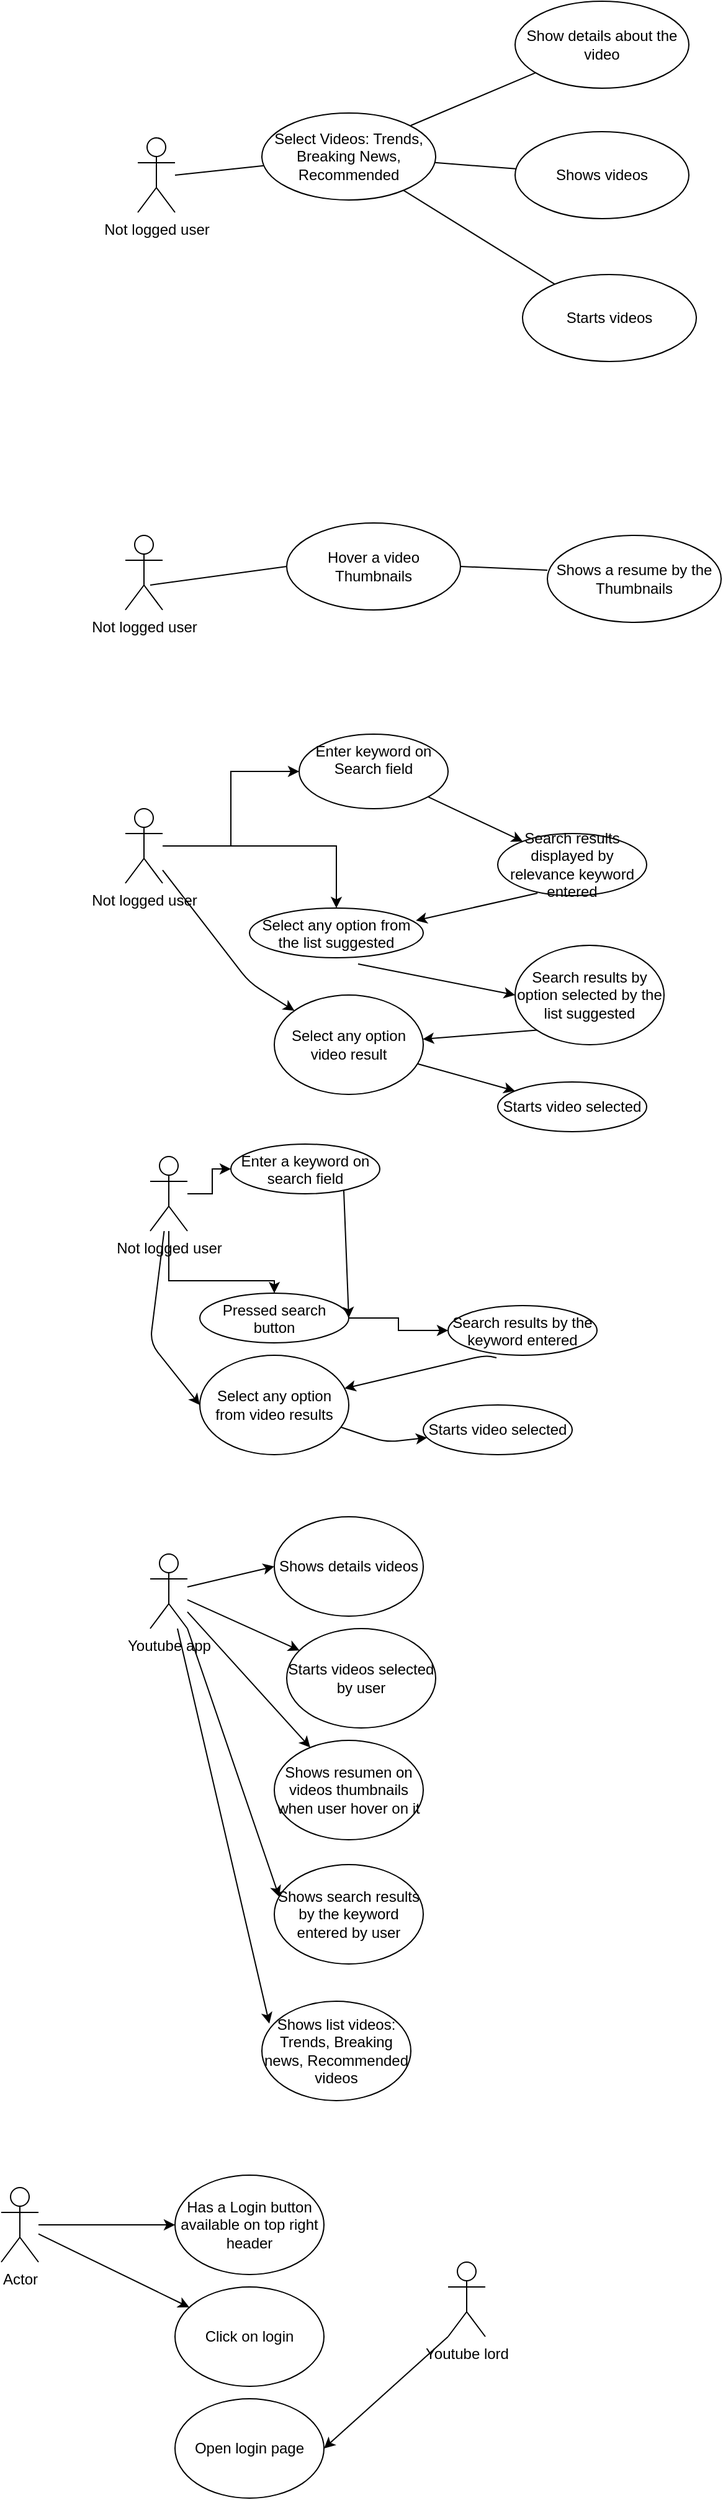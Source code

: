 <mxfile version="13.5.9" type="github" pages="3">
  <diagram id="euG_EJB7YmnoW7b5eWZq" name="Main">
    <mxGraphModel dx="946" dy="1691" grid="1" gridSize="10" guides="1" tooltips="1" connect="1" arrows="1" fold="1" page="1" pageScale="1" pageWidth="850" pageHeight="1100" math="0" shadow="0">
      <root>
        <mxCell id="0" />
        <mxCell id="1" parent="0" />
        <mxCell id="ZukS0p2WaSHsglIENrZa-1" value="Not logged user" style="shape=umlActor;verticalLabelPosition=bottom;verticalAlign=top;html=1;outlineConnect=0;" vertex="1" parent="1">
          <mxGeometry x="270" y="-170" width="30" height="60" as="geometry" />
        </mxCell>
        <mxCell id="ZukS0p2WaSHsglIENrZa-2" value="Select Videos: Trends, Breaking News, Recommended" style="ellipse;whiteSpace=wrap;html=1;" vertex="1" parent="1">
          <mxGeometry x="370" y="-190" width="140" height="70" as="geometry" />
        </mxCell>
        <mxCell id="ZukS0p2WaSHsglIENrZa-3" value="Show details about the video" style="ellipse;whiteSpace=wrap;html=1;" vertex="1" parent="1">
          <mxGeometry x="574" y="-280" width="140" height="70" as="geometry" />
        </mxCell>
        <mxCell id="ZukS0p2WaSHsglIENrZa-4" value="Shows videos" style="ellipse;whiteSpace=wrap;html=1;" vertex="1" parent="1">
          <mxGeometry x="574" y="-175" width="140" height="70" as="geometry" />
        </mxCell>
        <mxCell id="ZukS0p2WaSHsglIENrZa-5" value="Starts videos" style="ellipse;whiteSpace=wrap;html=1;" vertex="1" parent="1">
          <mxGeometry x="580" y="-60" width="140" height="70" as="geometry" />
        </mxCell>
        <mxCell id="ZukS0p2WaSHsglIENrZa-6" value="" style="endArrow=none;html=1;" edge="1" parent="1" source="ZukS0p2WaSHsglIENrZa-2" target="ZukS0p2WaSHsglIENrZa-4">
          <mxGeometry width="50" height="50" relative="1" as="geometry">
            <mxPoint x="540" y="-20" as="sourcePoint" />
            <mxPoint x="590" y="-70" as="targetPoint" />
          </mxGeometry>
        </mxCell>
        <mxCell id="ZukS0p2WaSHsglIENrZa-7" value="" style="endArrow=none;html=1;" edge="1" parent="1" source="ZukS0p2WaSHsglIENrZa-2" target="ZukS0p2WaSHsglIENrZa-5">
          <mxGeometry width="50" height="50" relative="1" as="geometry">
            <mxPoint x="540" y="-20" as="sourcePoint" />
            <mxPoint x="590" y="-70" as="targetPoint" />
          </mxGeometry>
        </mxCell>
        <mxCell id="ZukS0p2WaSHsglIENrZa-8" value="" style="endArrow=none;html=1;" edge="1" parent="1" target="ZukS0p2WaSHsglIENrZa-3">
          <mxGeometry width="50" height="50" relative="1" as="geometry">
            <mxPoint x="490" y="-180" as="sourcePoint" />
            <mxPoint x="540" y="-230" as="targetPoint" />
          </mxGeometry>
        </mxCell>
        <mxCell id="ZukS0p2WaSHsglIENrZa-9" value="" style="endArrow=none;html=1;" edge="1" parent="1" target="ZukS0p2WaSHsglIENrZa-2">
          <mxGeometry width="50" height="50" relative="1" as="geometry">
            <mxPoint x="300" y="-140" as="sourcePoint" />
            <mxPoint x="350" y="-190" as="targetPoint" />
          </mxGeometry>
        </mxCell>
        <mxCell id="ZukS0p2WaSHsglIENrZa-10" value="Not logged user" style="shape=umlActor;verticalLabelPosition=bottom;verticalAlign=top;html=1;outlineConnect=0;" vertex="1" parent="1">
          <mxGeometry x="260" y="150" width="30" height="60" as="geometry" />
        </mxCell>
        <mxCell id="ZukS0p2WaSHsglIENrZa-11" value="Hover a video Thumbnails" style="ellipse;whiteSpace=wrap;html=1;" vertex="1" parent="1">
          <mxGeometry x="390" y="140" width="140" height="70" as="geometry" />
        </mxCell>
        <mxCell id="ZukS0p2WaSHsglIENrZa-12" value="Shows a resume by the Thumbnails" style="ellipse;whiteSpace=wrap;html=1;" vertex="1" parent="1">
          <mxGeometry x="600" y="150" width="140" height="70" as="geometry" />
        </mxCell>
        <mxCell id="ZukS0p2WaSHsglIENrZa-13" value="" style="endArrow=none;html=1;entryX=0;entryY=0.4;entryDx=0;entryDy=0;entryPerimeter=0;exitX=1;exitY=0.5;exitDx=0;exitDy=0;" edge="1" parent="1" source="ZukS0p2WaSHsglIENrZa-11" target="ZukS0p2WaSHsglIENrZa-12">
          <mxGeometry width="50" height="50" relative="1" as="geometry">
            <mxPoint x="540" y="130" as="sourcePoint" />
            <mxPoint x="590" y="80" as="targetPoint" />
          </mxGeometry>
        </mxCell>
        <mxCell id="ZukS0p2WaSHsglIENrZa-14" value="" style="endArrow=none;html=1;entryX=0;entryY=0.5;entryDx=0;entryDy=0;" edge="1" parent="1" target="ZukS0p2WaSHsglIENrZa-11">
          <mxGeometry width="50" height="50" relative="1" as="geometry">
            <mxPoint x="280" y="190" as="sourcePoint" />
            <mxPoint x="330" y="140" as="targetPoint" />
          </mxGeometry>
        </mxCell>
        <mxCell id="ZukS0p2WaSHsglIENrZa-15" value="" style="edgeStyle=orthogonalEdgeStyle;rounded=0;orthogonalLoop=1;jettySize=auto;html=1;" edge="1" parent="1" source="ZukS0p2WaSHsglIENrZa-17" target="ZukS0p2WaSHsglIENrZa-18">
          <mxGeometry relative="1" as="geometry" />
        </mxCell>
        <mxCell id="ZukS0p2WaSHsglIENrZa-16" value="" style="edgeStyle=orthogonalEdgeStyle;rounded=0;orthogonalLoop=1;jettySize=auto;html=1;" edge="1" parent="1" source="ZukS0p2WaSHsglIENrZa-17" target="ZukS0p2WaSHsglIENrZa-19">
          <mxGeometry relative="1" as="geometry" />
        </mxCell>
        <mxCell id="ZukS0p2WaSHsglIENrZa-17" value="Not logged user" style="shape=umlActor;verticalLabelPosition=bottom;verticalAlign=top;html=1;outlineConnect=0;" vertex="1" parent="1">
          <mxGeometry x="260" y="370" width="30" height="60" as="geometry" />
        </mxCell>
        <mxCell id="ZukS0p2WaSHsglIENrZa-18" value="Enter keyword on Search field" style="ellipse;whiteSpace=wrap;html=1;verticalAlign=top;" vertex="1" parent="1">
          <mxGeometry x="400" y="310" width="120" height="60" as="geometry" />
        </mxCell>
        <mxCell id="ZukS0p2WaSHsglIENrZa-19" value="Select any option from the list suggested" style="ellipse;whiteSpace=wrap;html=1;verticalAlign=top;" vertex="1" parent="1">
          <mxGeometry x="360" y="450" width="140" height="40" as="geometry" />
        </mxCell>
        <mxCell id="ZukS0p2WaSHsglIENrZa-20" value="Search results displayed by relevance keyword entered" style="ellipse;whiteSpace=wrap;html=1;" vertex="1" parent="1">
          <mxGeometry x="560" y="390" width="120" height="50" as="geometry" />
        </mxCell>
        <mxCell id="ZukS0p2WaSHsglIENrZa-21" value="" style="endArrow=classic;html=1;" edge="1" parent="1" source="ZukS0p2WaSHsglIENrZa-18" target="ZukS0p2WaSHsglIENrZa-20">
          <mxGeometry width="50" height="50" relative="1" as="geometry">
            <mxPoint x="510" y="380" as="sourcePoint" />
            <mxPoint x="560" y="330" as="targetPoint" />
          </mxGeometry>
        </mxCell>
        <mxCell id="ZukS0p2WaSHsglIENrZa-22" value="" style="endArrow=classic;html=1;exitX=0.267;exitY=0.96;exitDx=0;exitDy=0;exitPerimeter=0;entryX=0.958;entryY=0.25;entryDx=0;entryDy=0;entryPerimeter=0;" edge="1" parent="1" source="ZukS0p2WaSHsglIENrZa-20" target="ZukS0p2WaSHsglIENrZa-19">
          <mxGeometry width="50" height="50" relative="1" as="geometry">
            <mxPoint x="530" y="380" as="sourcePoint" />
            <mxPoint x="580" y="330" as="targetPoint" />
          </mxGeometry>
        </mxCell>
        <mxCell id="ZukS0p2WaSHsglIENrZa-23" value="Search results by option selected by the list suggested" style="ellipse;whiteSpace=wrap;html=1;" vertex="1" parent="1">
          <mxGeometry x="574" y="480" width="120" height="80" as="geometry" />
        </mxCell>
        <mxCell id="ZukS0p2WaSHsglIENrZa-24" value="" style="endArrow=classic;html=1;entryX=0;entryY=0.5;entryDx=0;entryDy=0;exitX=0.625;exitY=1.125;exitDx=0;exitDy=0;exitPerimeter=0;" edge="1" parent="1" source="ZukS0p2WaSHsglIENrZa-19" target="ZukS0p2WaSHsglIENrZa-23">
          <mxGeometry width="50" height="50" relative="1" as="geometry">
            <mxPoint x="460" y="560" as="sourcePoint" />
            <mxPoint x="510" y="510" as="targetPoint" />
          </mxGeometry>
        </mxCell>
        <mxCell id="ZukS0p2WaSHsglIENrZa-25" value="" style="edgeStyle=orthogonalEdgeStyle;rounded=0;orthogonalLoop=1;jettySize=auto;html=1;" edge="1" parent="1" source="ZukS0p2WaSHsglIENrZa-27" target="ZukS0p2WaSHsglIENrZa-28">
          <mxGeometry relative="1" as="geometry" />
        </mxCell>
        <mxCell id="ZukS0p2WaSHsglIENrZa-26" value="" style="edgeStyle=orthogonalEdgeStyle;rounded=0;orthogonalLoop=1;jettySize=auto;html=1;" edge="1" parent="1" source="ZukS0p2WaSHsglIENrZa-27" target="ZukS0p2WaSHsglIENrZa-30">
          <mxGeometry relative="1" as="geometry">
            <Array as="points">
              <mxPoint x="295" y="750" />
              <mxPoint x="380" y="750" />
            </Array>
          </mxGeometry>
        </mxCell>
        <mxCell id="ZukS0p2WaSHsglIENrZa-27" value="Not logged user" style="shape=umlActor;verticalLabelPosition=bottom;verticalAlign=top;html=1;outlineConnect=0;" vertex="1" parent="1">
          <mxGeometry x="280" y="650" width="30" height="60" as="geometry" />
        </mxCell>
        <mxCell id="ZukS0p2WaSHsglIENrZa-28" value="Enter a keyword on search field" style="ellipse;whiteSpace=wrap;html=1;verticalAlign=top;" vertex="1" parent="1">
          <mxGeometry x="345" y="640" width="120" height="40" as="geometry" />
        </mxCell>
        <mxCell id="ZukS0p2WaSHsglIENrZa-29" value="" style="edgeStyle=orthogonalEdgeStyle;rounded=0;orthogonalLoop=1;jettySize=auto;html=1;" edge="1" parent="1" source="ZukS0p2WaSHsglIENrZa-30" target="ZukS0p2WaSHsglIENrZa-32">
          <mxGeometry relative="1" as="geometry" />
        </mxCell>
        <mxCell id="ZukS0p2WaSHsglIENrZa-30" value="Pressed search button" style="ellipse;whiteSpace=wrap;html=1;verticalAlign=top;" vertex="1" parent="1">
          <mxGeometry x="320" y="760" width="120" height="40" as="geometry" />
        </mxCell>
        <mxCell id="ZukS0p2WaSHsglIENrZa-31" value="" style="endArrow=classic;html=1;exitX=0.758;exitY=0.925;exitDx=0;exitDy=0;exitPerimeter=0;entryX=1;entryY=0.5;entryDx=0;entryDy=0;" edge="1" parent="1" source="ZukS0p2WaSHsglIENrZa-28" target="ZukS0p2WaSHsglIENrZa-30">
          <mxGeometry width="50" height="50" relative="1" as="geometry">
            <mxPoint x="540" y="730" as="sourcePoint" />
            <mxPoint x="590" y="680" as="targetPoint" />
          </mxGeometry>
        </mxCell>
        <mxCell id="ZukS0p2WaSHsglIENrZa-32" value="Search results by the keyword entered" style="ellipse;whiteSpace=wrap;html=1;verticalAlign=top;" vertex="1" parent="1">
          <mxGeometry x="520" y="770" width="120" height="40" as="geometry" />
        </mxCell>
        <mxCell id="ZukS0p2WaSHsglIENrZa-33" value="Select any option video result" style="ellipse;whiteSpace=wrap;html=1;" vertex="1" parent="1">
          <mxGeometry x="380" y="520" width="120" height="80" as="geometry" />
        </mxCell>
        <mxCell id="ZukS0p2WaSHsglIENrZa-34" value="" style="endArrow=classic;html=1;" edge="1" parent="1" source="ZukS0p2WaSHsglIENrZa-17" target="ZukS0p2WaSHsglIENrZa-33">
          <mxGeometry width="50" height="50" relative="1" as="geometry">
            <mxPoint x="520" y="490" as="sourcePoint" />
            <mxPoint x="570" y="440" as="targetPoint" />
            <Array as="points">
              <mxPoint x="360" y="510" />
            </Array>
          </mxGeometry>
        </mxCell>
        <mxCell id="ZukS0p2WaSHsglIENrZa-35" value="" style="endArrow=classic;html=1;exitX=0;exitY=1;exitDx=0;exitDy=0;" edge="1" parent="1" source="ZukS0p2WaSHsglIENrZa-23" target="ZukS0p2WaSHsglIENrZa-33">
          <mxGeometry width="50" height="50" relative="1" as="geometry">
            <mxPoint x="540" y="510" as="sourcePoint" />
            <mxPoint x="590" y="460" as="targetPoint" />
          </mxGeometry>
        </mxCell>
        <mxCell id="ZukS0p2WaSHsglIENrZa-36" value="Starts video selected" style="ellipse;whiteSpace=wrap;html=1;" vertex="1" parent="1">
          <mxGeometry x="560" y="590" width="120" height="40" as="geometry" />
        </mxCell>
        <mxCell id="ZukS0p2WaSHsglIENrZa-37" value="" style="endArrow=classic;html=1;" edge="1" parent="1" source="ZukS0p2WaSHsglIENrZa-33" target="ZukS0p2WaSHsglIENrZa-36">
          <mxGeometry width="50" height="50" relative="1" as="geometry">
            <mxPoint x="540" y="520" as="sourcePoint" />
            <mxPoint x="590" y="470" as="targetPoint" />
          </mxGeometry>
        </mxCell>
        <mxCell id="ZukS0p2WaSHsglIENrZa-38" value="Select any option from video results" style="ellipse;whiteSpace=wrap;html=1;" vertex="1" parent="1">
          <mxGeometry x="320" y="810" width="120" height="80" as="geometry" />
        </mxCell>
        <mxCell id="ZukS0p2WaSHsglIENrZa-39" value="" style="endArrow=classic;html=1;entryX=0;entryY=0.5;entryDx=0;entryDy=0;" edge="1" parent="1" source="ZukS0p2WaSHsglIENrZa-27" target="ZukS0p2WaSHsglIENrZa-38">
          <mxGeometry width="50" height="50" relative="1" as="geometry">
            <mxPoint x="270" y="700" as="sourcePoint" />
            <mxPoint x="310" y="860" as="targetPoint" />
            <Array as="points">
              <mxPoint x="280" y="800" />
            </Array>
          </mxGeometry>
        </mxCell>
        <mxCell id="ZukS0p2WaSHsglIENrZa-40" value="" style="endArrow=classic;html=1;exitX=0.325;exitY=1.05;exitDx=0;exitDy=0;exitPerimeter=0;" edge="1" parent="1" source="ZukS0p2WaSHsglIENrZa-32" target="ZukS0p2WaSHsglIENrZa-38">
          <mxGeometry width="50" height="50" relative="1" as="geometry">
            <mxPoint x="530" y="780" as="sourcePoint" />
            <mxPoint x="580" y="730" as="targetPoint" />
            <Array as="points">
              <mxPoint x="550" y="810" />
            </Array>
          </mxGeometry>
        </mxCell>
        <mxCell id="ZukS0p2WaSHsglIENrZa-41" value="Starts video selected" style="ellipse;whiteSpace=wrap;html=1;" vertex="1" parent="1">
          <mxGeometry x="500" y="850" width="120" height="40" as="geometry" />
        </mxCell>
        <mxCell id="ZukS0p2WaSHsglIENrZa-42" value="" style="endArrow=classic;html=1;" edge="1" parent="1" source="ZukS0p2WaSHsglIENrZa-38" target="ZukS0p2WaSHsglIENrZa-41">
          <mxGeometry width="50" height="50" relative="1" as="geometry">
            <mxPoint x="530" y="780" as="sourcePoint" />
            <mxPoint x="580" y="730" as="targetPoint" />
            <Array as="points">
              <mxPoint x="470" y="880" />
            </Array>
          </mxGeometry>
        </mxCell>
        <mxCell id="ZukS0p2WaSHsglIENrZa-43" value="Youtube app" style="shape=umlActor;verticalLabelPosition=bottom;verticalAlign=top;html=1;outlineConnect=0;" vertex="1" parent="1">
          <mxGeometry x="280" y="970" width="30" height="60" as="geometry" />
        </mxCell>
        <mxCell id="ZukS0p2WaSHsglIENrZa-44" value="Shows details videos" style="ellipse;whiteSpace=wrap;html=1;" vertex="1" parent="1">
          <mxGeometry x="380" y="940" width="120" height="80" as="geometry" />
        </mxCell>
        <mxCell id="PAr_MquojHHRPWYF59lM-2" value="Actor" style="shape=umlActor;verticalLabelPosition=bottom;verticalAlign=top;html=1;outlineConnect=0;" vertex="1" parent="1">
          <mxGeometry x="160" y="1480" width="30" height="60" as="geometry" />
        </mxCell>
        <mxCell id="ZukS0p2WaSHsglIENrZa-45" value="Starts videos selected by user" style="ellipse;whiteSpace=wrap;html=1;" vertex="1" parent="1">
          <mxGeometry x="390" y="1030" width="120" height="80" as="geometry" />
        </mxCell>
        <mxCell id="PAr_MquojHHRPWYF59lM-3" value="Has&amp;nbsp;a Login button available on top right header" style="ellipse;whiteSpace=wrap;html=1;" vertex="1" parent="1">
          <mxGeometry x="300" y="1470" width="120" height="80" as="geometry" />
        </mxCell>
        <mxCell id="ZukS0p2WaSHsglIENrZa-46" value="" style="endArrow=classic;html=1;entryX=0;entryY=0.5;entryDx=0;entryDy=0;" edge="1" parent="1" source="ZukS0p2WaSHsglIENrZa-43" target="ZukS0p2WaSHsglIENrZa-44">
          <mxGeometry width="50" height="50" relative="1" as="geometry">
            <mxPoint x="320" y="1010" as="sourcePoint" />
            <mxPoint x="360" y="990" as="targetPoint" />
          </mxGeometry>
        </mxCell>
        <mxCell id="PAr_MquojHHRPWYF59lM-4" value="" style="endArrow=classic;html=1;entryX=0;entryY=0.5;entryDx=0;entryDy=0;" edge="1" parent="1" source="PAr_MquojHHRPWYF59lM-2" target="PAr_MquojHHRPWYF59lM-3">
          <mxGeometry width="50" height="50" relative="1" as="geometry">
            <mxPoint x="460" y="1440" as="sourcePoint" />
            <mxPoint x="510" y="1390" as="targetPoint" />
          </mxGeometry>
        </mxCell>
        <mxCell id="ZukS0p2WaSHsglIENrZa-47" value="" style="endArrow=classic;html=1;" edge="1" parent="1" source="ZukS0p2WaSHsglIENrZa-43" target="ZukS0p2WaSHsglIENrZa-45">
          <mxGeometry width="50" height="50" relative="1" as="geometry">
            <mxPoint x="310" y="1005" as="sourcePoint" />
            <mxPoint x="360" y="955" as="targetPoint" />
          </mxGeometry>
        </mxCell>
        <mxCell id="PAr_MquojHHRPWYF59lM-5" value="" style="endArrow=classic;html=1;" edge="1" parent="1" source="PAr_MquojHHRPWYF59lM-2" target="PAr_MquojHHRPWYF59lM-6">
          <mxGeometry width="50" height="50" relative="1" as="geometry">
            <mxPoint x="460" y="1360" as="sourcePoint" />
            <mxPoint x="510" y="1510" as="targetPoint" />
          </mxGeometry>
        </mxCell>
        <mxCell id="ZukS0p2WaSHsglIENrZa-48" value="Shows resumen on videos thumbnails when user hover on it" style="ellipse;whiteSpace=wrap;html=1;" vertex="1" parent="1">
          <mxGeometry x="380" y="1120" width="120" height="80" as="geometry" />
        </mxCell>
        <mxCell id="PAr_MquojHHRPWYF59lM-6" value="Click on login" style="ellipse;whiteSpace=wrap;html=1;" vertex="1" parent="1">
          <mxGeometry x="300" y="1560" width="120" height="80" as="geometry" />
        </mxCell>
        <mxCell id="ZukS0p2WaSHsglIENrZa-49" value="Shows search results by the keyword entered by user" style="ellipse;whiteSpace=wrap;html=1;" vertex="1" parent="1">
          <mxGeometry x="380" y="1220" width="120" height="80" as="geometry" />
        </mxCell>
        <mxCell id="wGDU6PO0AW8AOhcE01yP-1" value="Youtube lord" style="shape=umlActor;verticalLabelPosition=bottom;verticalAlign=top;html=1;outlineConnect=0;" vertex="1" parent="1">
          <mxGeometry x="520" y="1540" width="30" height="60" as="geometry" />
        </mxCell>
        <mxCell id="ZukS0p2WaSHsglIENrZa-50" value="" style="endArrow=classic;html=1;" edge="1" parent="1" source="ZukS0p2WaSHsglIENrZa-43" target="ZukS0p2WaSHsglIENrZa-48">
          <mxGeometry width="50" height="50" relative="1" as="geometry">
            <mxPoint x="540" y="1100" as="sourcePoint" />
            <mxPoint x="590" y="1050" as="targetPoint" />
          </mxGeometry>
        </mxCell>
        <mxCell id="wGDU6PO0AW8AOhcE01yP-3" value="Open login page" style="ellipse;whiteSpace=wrap;html=1;" vertex="1" parent="1">
          <mxGeometry x="300" y="1650" width="120" height="80" as="geometry" />
        </mxCell>
        <mxCell id="ZukS0p2WaSHsglIENrZa-51" value="" style="endArrow=classic;html=1;exitX=1;exitY=1;exitDx=0;exitDy=0;exitPerimeter=0;entryX=0.033;entryY=0.325;entryDx=0;entryDy=0;entryPerimeter=0;" edge="1" parent="1" source="ZukS0p2WaSHsglIENrZa-43" target="ZukS0p2WaSHsglIENrZa-49">
          <mxGeometry width="50" height="50" relative="1" as="geometry">
            <mxPoint x="540" y="1100" as="sourcePoint" />
            <mxPoint x="590" y="1050" as="targetPoint" />
          </mxGeometry>
        </mxCell>
        <mxCell id="wGDU6PO0AW8AOhcE01yP-4" value="" style="endArrow=classic;html=1;exitX=0;exitY=1;exitDx=0;exitDy=0;exitPerimeter=0;entryX=1;entryY=0.5;entryDx=0;entryDy=0;" edge="1" parent="1" source="wGDU6PO0AW8AOhcE01yP-1" target="wGDU6PO0AW8AOhcE01yP-3">
          <mxGeometry width="50" height="50" relative="1" as="geometry">
            <mxPoint x="400" y="1580" as="sourcePoint" />
            <mxPoint x="450" y="1530" as="targetPoint" />
          </mxGeometry>
        </mxCell>
        <mxCell id="ZukS0p2WaSHsglIENrZa-52" value="Shows list videos: Trends, Breaking news, Recommended videos" style="ellipse;whiteSpace=wrap;html=1;" vertex="1" parent="1">
          <mxGeometry x="370" y="1330" width="120" height="80" as="geometry" />
        </mxCell>
        <mxCell id="ZukS0p2WaSHsglIENrZa-53" value="" style="endArrow=classic;html=1;entryX=0.05;entryY=0.225;entryDx=0;entryDy=0;entryPerimeter=0;" edge="1" parent="1" source="ZukS0p2WaSHsglIENrZa-43" target="ZukS0p2WaSHsglIENrZa-52">
          <mxGeometry width="50" height="50" relative="1" as="geometry">
            <mxPoint x="540" y="1200" as="sourcePoint" />
            <mxPoint x="590" y="1150" as="targetPoint" />
          </mxGeometry>
        </mxCell>
      </root>
    </mxGraphModel>
  </diagram>
  <diagram id="gzfjBPQz8YPcTRQH5ovt" name="VideoDetails">
    <mxGraphModel dx="946" dy="591" grid="1" gridSize="10" guides="1" tooltips="1" connect="1" arrows="1" fold="1" page="1" pageScale="1" pageWidth="850" pageHeight="1100" math="0" shadow="0">
      <root>
        <mxCell id="xd0gb3QCr_VJhPekw6Tt-0" />
        <mxCell id="xd0gb3QCr_VJhPekw6Tt-1" parent="xd0gb3QCr_VJhPekw6Tt-0" />
        <mxCell id="xd0gb3QCr_VJhPekw6Tt-2" value="User (Not logged in)" style="shape=umlActor;verticalLabelPosition=bottom;verticalAlign=top;html=1;outlineConnect=0;" parent="xd0gb3QCr_VJhPekw6Tt-1" vertex="1">
          <mxGeometry x="70" y="170" width="30" height="60" as="geometry" />
        </mxCell>
        <mxCell id="xd0gb3QCr_VJhPekw6Tt-3" value="Search video" style="rounded=1;whiteSpace=wrap;html=1;" parent="xd0gb3QCr_VJhPekw6Tt-1" vertex="1">
          <mxGeometry x="280" y="50" width="120" height="60" as="geometry" />
        </mxCell>
        <mxCell id="xd0gb3QCr_VJhPekw6Tt-4" value="YouTube App" style="shape=umlActor;verticalLabelPosition=bottom;verticalAlign=top;html=1;outlineConnect=0;" parent="xd0gb3QCr_VJhPekw6Tt-1" vertex="1">
          <mxGeometry x="595" y="170" width="30" height="60" as="geometry" />
        </mxCell>
        <mxCell id="xd0gb3QCr_VJhPekw6Tt-5" value="Show&amp;nbsp; list of videos retrieved" style="rounded=1;whiteSpace=wrap;html=1;" parent="xd0gb3QCr_VJhPekw6Tt-1" vertex="1">
          <mxGeometry x="280" y="150" width="120" height="60" as="geometry" />
        </mxCell>
        <mxCell id="xd0gb3QCr_VJhPekw6Tt-6" value="Select video" style="rounded=1;whiteSpace=wrap;html=1;" parent="xd0gb3QCr_VJhPekw6Tt-1" vertex="1">
          <mxGeometry x="280" y="250" width="120" height="60" as="geometry" />
        </mxCell>
        <mxCell id="xd0gb3QCr_VJhPekw6Tt-7" value="" style="endArrow=classic;html=1;exitX=1;exitY=0.333;exitDx=0;exitDy=0;exitPerimeter=0;entryX=-0.025;entryY=0.633;entryDx=0;entryDy=0;entryPerimeter=0;" parent="xd0gb3QCr_VJhPekw6Tt-1" source="xd0gb3QCr_VJhPekw6Tt-2" target="xd0gb3QCr_VJhPekw6Tt-3" edge="1">
          <mxGeometry width="50" height="50" relative="1" as="geometry">
            <mxPoint x="410" y="270" as="sourcePoint" />
            <mxPoint x="260" y="180" as="targetPoint" />
          </mxGeometry>
        </mxCell>
        <mxCell id="xd0gb3QCr_VJhPekw6Tt-8" value="" style="endArrow=classic;html=1;entryX=1.033;entryY=0.65;entryDx=0;entryDy=0;exitX=0;exitY=0.333;exitDx=0;exitDy=0;exitPerimeter=0;entryPerimeter=0;" parent="xd0gb3QCr_VJhPekw6Tt-1" source="xd0gb3QCr_VJhPekw6Tt-4" target="xd0gb3QCr_VJhPekw6Tt-5" edge="1">
          <mxGeometry width="50" height="50" relative="1" as="geometry">
            <mxPoint x="410" y="270" as="sourcePoint" />
            <mxPoint x="460" y="220" as="targetPoint" />
          </mxGeometry>
        </mxCell>
        <mxCell id="xd0gb3QCr_VJhPekw6Tt-9" value="" style="endArrow=classic;html=1;entryX=1;entryY=0.5;entryDx=0;entryDy=0;" parent="xd0gb3QCr_VJhPekw6Tt-1" target="xd0gb3QCr_VJhPekw6Tt-3" edge="1">
          <mxGeometry width="50" height="50" relative="1" as="geometry">
            <mxPoint x="590" y="190" as="sourcePoint" />
            <mxPoint x="413.96" y="199" as="targetPoint" />
          </mxGeometry>
        </mxCell>
        <mxCell id="xd0gb3QCr_VJhPekw6Tt-10" value="" style="endArrow=classic;html=1;entryX=1;entryY=0.5;entryDx=0;entryDy=0;exitX=0;exitY=0.333;exitDx=0;exitDy=0;exitPerimeter=0;" parent="xd0gb3QCr_VJhPekw6Tt-1" source="xd0gb3QCr_VJhPekw6Tt-4" target="xd0gb3QCr_VJhPekw6Tt-6" edge="1">
          <mxGeometry width="50" height="50" relative="1" as="geometry">
            <mxPoint x="610" y="210" as="sourcePoint" />
            <mxPoint x="423.96" y="209" as="targetPoint" />
          </mxGeometry>
        </mxCell>
        <mxCell id="xd0gb3QCr_VJhPekw6Tt-11" value="" style="endArrow=classic;html=1;entryX=0;entryY=0.5;entryDx=0;entryDy=0;" parent="xd0gb3QCr_VJhPekw6Tt-1" target="xd0gb3QCr_VJhPekw6Tt-6" edge="1">
          <mxGeometry width="50" height="50" relative="1" as="geometry">
            <mxPoint x="100" y="190" as="sourcePoint" />
            <mxPoint x="460" y="220" as="targetPoint" />
          </mxGeometry>
        </mxCell>
        <mxCell id="xd0gb3QCr_VJhPekw6Tt-12" value="" style="endArrow=none;html=1;" parent="xd0gb3QCr_VJhPekw6Tt-1" source="xd0gb3QCr_VJhPekw6Tt-5" edge="1">
          <mxGeometry width="50" height="50" relative="1" as="geometry">
            <mxPoint x="290" y="160" as="sourcePoint" />
            <mxPoint x="340" y="110" as="targetPoint" />
          </mxGeometry>
        </mxCell>
        <mxCell id="xd0gb3QCr_VJhPekw6Tt-13" value="" style="endArrow=none;html=1;" parent="xd0gb3QCr_VJhPekw6Tt-1" edge="1">
          <mxGeometry width="50" height="50" relative="1" as="geometry">
            <mxPoint x="341" y="249" as="sourcePoint" />
            <mxPoint x="341" y="209" as="targetPoint" />
          </mxGeometry>
        </mxCell>
        <mxCell id="xd0gb3QCr_VJhPekw6Tt-14" value="Play video&lt;br&gt;" style="rounded=1;whiteSpace=wrap;html=1;" parent="xd0gb3QCr_VJhPekw6Tt-1" vertex="1">
          <mxGeometry x="280" y="351" width="120" height="60" as="geometry" />
        </mxCell>
        <mxCell id="xd0gb3QCr_VJhPekw6Tt-15" value="&lt;br&gt;&lt;br&gt;&lt;span style=&quot;color: rgb(0 , 0 , 0) ; font-size: 12px ; font-style: normal ; font-weight: 400 ; letter-spacing: normal ; text-align: center ; text-indent: 0px ; text-transform: none ; word-spacing: 0px ; font-family: &amp;#34;helvetica&amp;#34; ; background-color: rgb(248 , 249 , 250) ; display: inline ; float: none&quot;&gt;Display information related to video&lt;/span&gt;&lt;br style=&quot;color: rgb(0 , 0 , 0) ; font-size: 12px ; font-style: normal ; font-weight: 400 ; letter-spacing: normal ; text-align: center ; text-indent: 0px ; text-transform: none ; word-spacing: 0px ; font-family: &amp;#34;helvetica&amp;#34; ; background-color: rgb(248 , 249 , 250)&quot;&gt;&lt;span style=&quot;color: rgb(0 , 0 , 0) ; font-size: 12px ; font-style: normal ; font-weight: 400 ; letter-spacing: normal ; text-align: center ; text-indent: 0px ; text-transform: none ; word-spacing: 0px ; font-family: &amp;#34;helvetica&amp;#34; ; background-color: rgb(248 , 249 , 250) ; display: inline ; float: none&quot;&gt;(Title,views,Likes,Dislikes, Description,Comments)&lt;br&gt;&lt;/span&gt;(Header same as video selected)" style="rounded=1;whiteSpace=wrap;html=1;" parent="xd0gb3QCr_VJhPekw6Tt-1" vertex="1">
          <mxGeometry x="242" y="450" width="200" height="80" as="geometry" />
        </mxCell>
        <mxCell id="xd0gb3QCr_VJhPekw6Tt-16" value="" style="endArrow=none;html=1;" parent="xd0gb3QCr_VJhPekw6Tt-1" edge="1">
          <mxGeometry width="50" height="50" relative="1" as="geometry">
            <mxPoint x="342" y="451" as="sourcePoint" />
            <mxPoint x="342" y="411" as="targetPoint" />
          </mxGeometry>
        </mxCell>
        <mxCell id="xd0gb3QCr_VJhPekw6Tt-17" value="" style="endArrow=none;html=1;" parent="xd0gb3QCr_VJhPekw6Tt-1" edge="1">
          <mxGeometry width="50" height="50" relative="1" as="geometry">
            <mxPoint x="340" y="350" as="sourcePoint" />
            <mxPoint x="340" y="310" as="targetPoint" />
          </mxGeometry>
        </mxCell>
        <mxCell id="xd0gb3QCr_VJhPekw6Tt-18" value="" style="endArrow=classic;html=1;entryX=1;entryY=0.5;entryDx=0;entryDy=0;" parent="xd0gb3QCr_VJhPekw6Tt-1" target="xd0gb3QCr_VJhPekw6Tt-14" edge="1">
          <mxGeometry width="50" height="50" relative="1" as="geometry">
            <mxPoint x="590" y="190" as="sourcePoint" />
            <mxPoint x="460" y="310" as="targetPoint" />
          </mxGeometry>
        </mxCell>
        <mxCell id="xd0gb3QCr_VJhPekw6Tt-19" value="" style="endArrow=classic;html=1;entryX=1;entryY=0.5;entryDx=0;entryDy=0;" parent="xd0gb3QCr_VJhPekw6Tt-1" target="xd0gb3QCr_VJhPekw6Tt-20" edge="1">
          <mxGeometry width="50" height="50" relative="1" as="geometry">
            <mxPoint x="590" y="190" as="sourcePoint" />
            <mxPoint x="560" y="520" as="targetPoint" />
            <Array as="points">
              <mxPoint x="460" y="510" />
            </Array>
          </mxGeometry>
        </mxCell>
        <mxCell id="xd0gb3QCr_VJhPekw6Tt-20" value="&#xa;&#xa;&lt;span style=&quot;color: rgb(0, 0, 0); font-family: helvetica; font-size: 12px; font-style: normal; font-weight: 400; letter-spacing: normal; text-align: center; text-indent: 0px; text-transform: none; word-spacing: 0px; background-color: rgb(248, 249, 250); display: inline; float: none;&quot;&gt;Display related videos list&lt;/span&gt;&#xa;&#xa;" style="rounded=1;whiteSpace=wrap;html=1;" parent="xd0gb3QCr_VJhPekw6Tt-1" vertex="1">
          <mxGeometry x="280" y="569" width="120" height="60" as="geometry" />
        </mxCell>
        <mxCell id="xd0gb3QCr_VJhPekw6Tt-21" value="" style="endArrow=classic;html=1;entryX=1.005;entryY=0.375;entryDx=0;entryDy=0;entryPerimeter=0;" parent="xd0gb3QCr_VJhPekw6Tt-1" target="xd0gb3QCr_VJhPekw6Tt-15" edge="1">
          <mxGeometry width="50" height="50" relative="1" as="geometry">
            <mxPoint x="590" y="190" as="sourcePoint" />
            <mxPoint x="460" y="410" as="targetPoint" />
          </mxGeometry>
        </mxCell>
      </root>
    </mxGraphModel>
  </diagram>
  <diagram id="O5dEvuJzjL_TRNv-1qJW" name="LeftMenu">
    <mxGraphModel dx="946" dy="591" grid="1" gridSize="10" guides="1" tooltips="1" connect="1" arrows="1" fold="1" page="1" pageScale="1" pageWidth="850" pageHeight="1100" math="0" shadow="0">
      <root>
        <mxCell id="KGxRzMJWM6nNNH9Cma-B-0" />
        <mxCell id="KGxRzMJWM6nNNH9Cma-B-1" parent="KGxRzMJWM6nNNH9Cma-B-0" />
        <mxCell id="KGxRzMJWM6nNNH9Cma-B-2" value="User (Not logged in)" style="shape=umlActor;verticalLabelPosition=bottom;verticalAlign=top;html=1;outlineConnect=0;" parent="KGxRzMJWM6nNNH9Cma-B-1" vertex="1">
          <mxGeometry x="70" y="480" width="30" height="60" as="geometry" />
        </mxCell>
        <mxCell id="KGxRzMJWM6nNNH9Cma-B-3" value="Select from left menu (Subscriptions, Library, History)" style="rounded=1;whiteSpace=wrap;html=1;" parent="KGxRzMJWM6nNNH9Cma-B-1" vertex="1">
          <mxGeometry x="280" y="410" width="120" height="60" as="geometry" />
        </mxCell>
        <mxCell id="KGxRzMJWM6nNNH9Cma-B-4" value="YouTube App" style="shape=umlActor;verticalLabelPosition=bottom;verticalAlign=top;html=1;outlineConnect=0;" parent="KGxRzMJWM6nNNH9Cma-B-1" vertex="1">
          <mxGeometry x="590" y="480" width="30" height="60" as="geometry" />
        </mxCell>
        <mxCell id="KGxRzMJWM6nNNH9Cma-B-5" value="Sign In required" style="rounded=1;whiteSpace=wrap;html=1;" parent="KGxRzMJWM6nNNH9Cma-B-1" vertex="1">
          <mxGeometry x="280" y="511" width="120" height="60" as="geometry" />
        </mxCell>
        <mxCell id="KGxRzMJWM6nNNH9Cma-B-6" value="" style="endArrow=classic;html=1;exitX=1;exitY=0.333;exitDx=0;exitDy=0;exitPerimeter=0;entryX=-0.025;entryY=0.633;entryDx=0;entryDy=0;entryPerimeter=0;" parent="KGxRzMJWM6nNNH9Cma-B-1" source="KGxRzMJWM6nNNH9Cma-B-2" target="KGxRzMJWM6nNNH9Cma-B-3" edge="1">
          <mxGeometry width="50" height="50" relative="1" as="geometry">
            <mxPoint x="410" y="580" as="sourcePoint" />
            <mxPoint x="260" y="490" as="targetPoint" />
          </mxGeometry>
        </mxCell>
        <mxCell id="KGxRzMJWM6nNNH9Cma-B-7" value="" style="endArrow=classic;html=1;entryX=1;entryY=0.5;entryDx=0;entryDy=0;" parent="KGxRzMJWM6nNNH9Cma-B-1" target="KGxRzMJWM6nNNH9Cma-B-3" edge="1">
          <mxGeometry width="50" height="50" relative="1" as="geometry">
            <mxPoint x="590" y="500" as="sourcePoint" />
            <mxPoint x="413.96" y="509" as="targetPoint" />
          </mxGeometry>
        </mxCell>
        <mxCell id="KGxRzMJWM6nNNH9Cma-B-8" value="" style="endArrow=classic;html=1;entryX=1;entryY=0.5;entryDx=0;entryDy=0;exitX=0;exitY=0.333;exitDx=0;exitDy=0;exitPerimeter=0;" parent="KGxRzMJWM6nNNH9Cma-B-1" source="KGxRzMJWM6nNNH9Cma-B-4" target="KGxRzMJWM6nNNH9Cma-B-5" edge="1">
          <mxGeometry width="50" height="50" relative="1" as="geometry">
            <mxPoint x="610" y="520" as="sourcePoint" />
            <mxPoint x="423.96" y="519" as="targetPoint" />
          </mxGeometry>
        </mxCell>
        <mxCell id="KGxRzMJWM6nNNH9Cma-B-9" value="" style="endArrow=none;html=1;" parent="KGxRzMJWM6nNNH9Cma-B-1" edge="1">
          <mxGeometry width="50" height="50" relative="1" as="geometry">
            <mxPoint x="341" y="510" as="sourcePoint" />
            <mxPoint x="341" y="470" as="targetPoint" />
          </mxGeometry>
        </mxCell>
        <mxCell id="KGxRzMJWM6nNNH9Cma-B-10" value="User (Not logged in)" style="shape=umlActor;verticalLabelPosition=bottom;verticalAlign=top;html=1;outlineConnect=0;" parent="KGxRzMJWM6nNNH9Cma-B-1" vertex="1">
          <mxGeometry x="70" y="170" width="30" height="60" as="geometry" />
        </mxCell>
        <mxCell id="KGxRzMJWM6nNNH9Cma-B-11" value="Select from left menu (Home, Trending)" style="rounded=1;whiteSpace=wrap;html=1;" parent="KGxRzMJWM6nNNH9Cma-B-1" vertex="1">
          <mxGeometry x="280" y="50" width="120" height="60" as="geometry" />
        </mxCell>
        <mxCell id="KGxRzMJWM6nNNH9Cma-B-12" value="YouTube App" style="shape=umlActor;verticalLabelPosition=bottom;verticalAlign=top;html=1;outlineConnect=0;" parent="KGxRzMJWM6nNNH9Cma-B-1" vertex="1">
          <mxGeometry x="590" y="170" width="30" height="60" as="geometry" />
        </mxCell>
        <mxCell id="KGxRzMJWM6nNNH9Cma-B-13" value="Show&amp;nbsp; list of videos retrieved" style="rounded=1;whiteSpace=wrap;html=1;" parent="KGxRzMJWM6nNNH9Cma-B-1" vertex="1">
          <mxGeometry x="280" y="150" width="120" height="60" as="geometry" />
        </mxCell>
        <mxCell id="KGxRzMJWM6nNNH9Cma-B-14" value="Select and View video" style="rounded=1;whiteSpace=wrap;html=1;" parent="KGxRzMJWM6nNNH9Cma-B-1" vertex="1">
          <mxGeometry x="280" y="250" width="120" height="60" as="geometry" />
        </mxCell>
        <mxCell id="KGxRzMJWM6nNNH9Cma-B-15" value="" style="endArrow=classic;html=1;exitX=1;exitY=0.333;exitDx=0;exitDy=0;exitPerimeter=0;entryX=-0.025;entryY=0.633;entryDx=0;entryDy=0;entryPerimeter=0;" parent="KGxRzMJWM6nNNH9Cma-B-1" source="KGxRzMJWM6nNNH9Cma-B-10" target="KGxRzMJWM6nNNH9Cma-B-11" edge="1">
          <mxGeometry width="50" height="50" relative="1" as="geometry">
            <mxPoint x="410" y="270" as="sourcePoint" />
            <mxPoint x="260" y="180" as="targetPoint" />
          </mxGeometry>
        </mxCell>
        <mxCell id="KGxRzMJWM6nNNH9Cma-B-16" value="" style="endArrow=classic;html=1;entryX=1.033;entryY=0.65;entryDx=0;entryDy=0;exitX=0;exitY=0.333;exitDx=0;exitDy=0;exitPerimeter=0;entryPerimeter=0;" parent="KGxRzMJWM6nNNH9Cma-B-1" source="KGxRzMJWM6nNNH9Cma-B-12" target="KGxRzMJWM6nNNH9Cma-B-13" edge="1">
          <mxGeometry width="50" height="50" relative="1" as="geometry">
            <mxPoint x="410" y="270" as="sourcePoint" />
            <mxPoint x="460" y="220" as="targetPoint" />
          </mxGeometry>
        </mxCell>
        <mxCell id="KGxRzMJWM6nNNH9Cma-B-17" value="" style="endArrow=classic;html=1;entryX=1;entryY=0.5;entryDx=0;entryDy=0;" parent="KGxRzMJWM6nNNH9Cma-B-1" target="KGxRzMJWM6nNNH9Cma-B-11" edge="1">
          <mxGeometry width="50" height="50" relative="1" as="geometry">
            <mxPoint x="590" y="190" as="sourcePoint" />
            <mxPoint x="413.96" y="199" as="targetPoint" />
          </mxGeometry>
        </mxCell>
        <mxCell id="KGxRzMJWM6nNNH9Cma-B-18" value="" style="endArrow=classic;html=1;entryX=1;entryY=0.5;entryDx=0;entryDy=0;exitX=0;exitY=0.333;exitDx=0;exitDy=0;exitPerimeter=0;" parent="KGxRzMJWM6nNNH9Cma-B-1" source="KGxRzMJWM6nNNH9Cma-B-12" target="KGxRzMJWM6nNNH9Cma-B-14" edge="1">
          <mxGeometry width="50" height="50" relative="1" as="geometry">
            <mxPoint x="610" y="210" as="sourcePoint" />
            <mxPoint x="423.96" y="209" as="targetPoint" />
          </mxGeometry>
        </mxCell>
        <mxCell id="KGxRzMJWM6nNNH9Cma-B-19" value="" style="endArrow=classic;html=1;entryX=0;entryY=0.5;entryDx=0;entryDy=0;" parent="KGxRzMJWM6nNNH9Cma-B-1" target="KGxRzMJWM6nNNH9Cma-B-14" edge="1">
          <mxGeometry width="50" height="50" relative="1" as="geometry">
            <mxPoint x="100" y="190" as="sourcePoint" />
            <mxPoint x="460" y="220" as="targetPoint" />
          </mxGeometry>
        </mxCell>
        <mxCell id="KGxRzMJWM6nNNH9Cma-B-20" value="" style="endArrow=none;html=1;" parent="KGxRzMJWM6nNNH9Cma-B-1" source="KGxRzMJWM6nNNH9Cma-B-13" edge="1">
          <mxGeometry width="50" height="50" relative="1" as="geometry">
            <mxPoint x="290" y="160" as="sourcePoint" />
            <mxPoint x="340" y="110" as="targetPoint" />
          </mxGeometry>
        </mxCell>
        <mxCell id="KGxRzMJWM6nNNH9Cma-B-21" value="" style="endArrow=none;html=1;" parent="KGxRzMJWM6nNNH9Cma-B-1" edge="1">
          <mxGeometry width="50" height="50" relative="1" as="geometry">
            <mxPoint x="341" y="249" as="sourcePoint" />
            <mxPoint x="341" y="209" as="targetPoint" />
          </mxGeometry>
        </mxCell>
      </root>
    </mxGraphModel>
  </diagram>
</mxfile>
